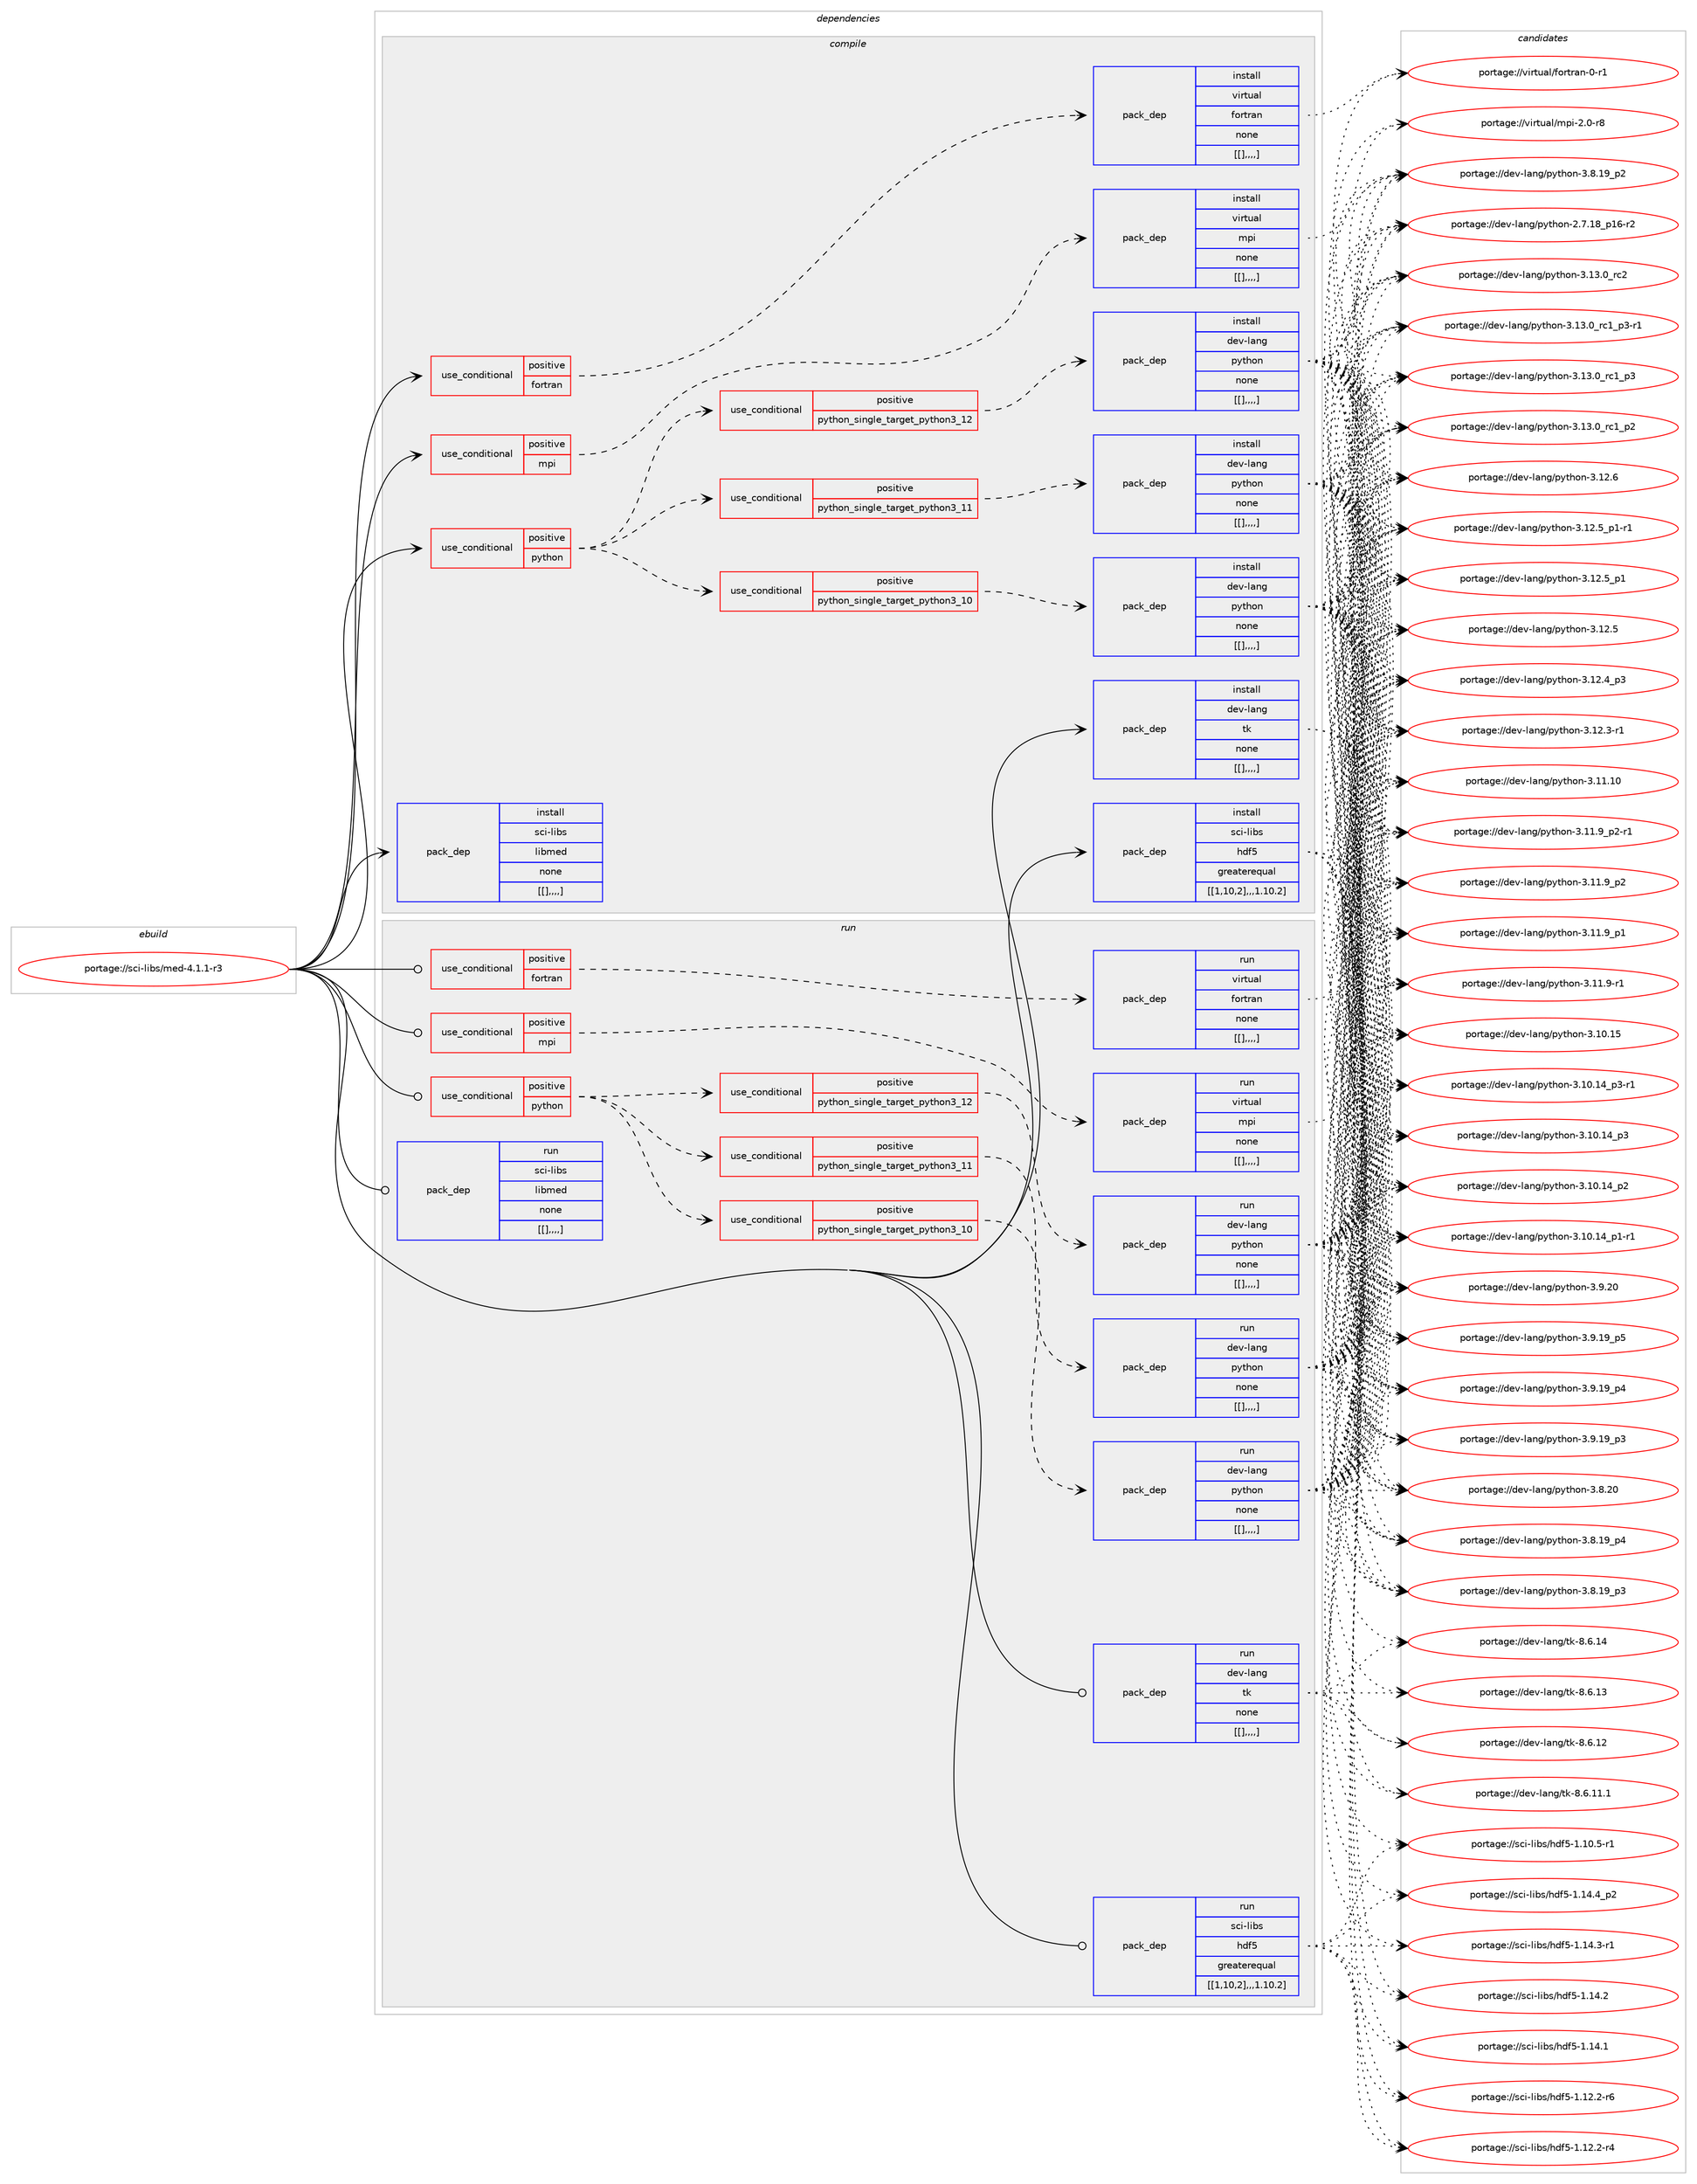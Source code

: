 digraph prolog {

# *************
# Graph options
# *************

newrank=true;
concentrate=true;
compound=true;
graph [rankdir=LR,fontname=Helvetica,fontsize=10,ranksep=1.5];#, ranksep=2.5, nodesep=0.2];
edge  [arrowhead=vee];
node  [fontname=Helvetica,fontsize=10];

# **********
# The ebuild
# **********

subgraph cluster_leftcol {
color=gray;
label=<<i>ebuild</i>>;
id [label="portage://sci-libs/med-4.1.1-r3", color=red, width=4, href="../sci-libs/med-4.1.1-r3.svg"];
}

# ****************
# The dependencies
# ****************

subgraph cluster_midcol {
color=gray;
label=<<i>dependencies</i>>;
subgraph cluster_compile {
fillcolor="#eeeeee";
style=filled;
label=<<i>compile</i>>;
subgraph cond110880 {
dependency419981 [label=<<TABLE BORDER="0" CELLBORDER="1" CELLSPACING="0" CELLPADDING="4"><TR><TD ROWSPAN="3" CELLPADDING="10">use_conditional</TD></TR><TR><TD>positive</TD></TR><TR><TD>fortran</TD></TR></TABLE>>, shape=none, color=red];
subgraph pack306093 {
dependency419982 [label=<<TABLE BORDER="0" CELLBORDER="1" CELLSPACING="0" CELLPADDING="4" WIDTH="220"><TR><TD ROWSPAN="6" CELLPADDING="30">pack_dep</TD></TR><TR><TD WIDTH="110">install</TD></TR><TR><TD>virtual</TD></TR><TR><TD>fortran</TD></TR><TR><TD>none</TD></TR><TR><TD>[[],,,,]</TD></TR></TABLE>>, shape=none, color=blue];
}
dependency419981:e -> dependency419982:w [weight=20,style="dashed",arrowhead="vee"];
}
id:e -> dependency419981:w [weight=20,style="solid",arrowhead="vee"];
subgraph cond110881 {
dependency419983 [label=<<TABLE BORDER="0" CELLBORDER="1" CELLSPACING="0" CELLPADDING="4"><TR><TD ROWSPAN="3" CELLPADDING="10">use_conditional</TD></TR><TR><TD>positive</TD></TR><TR><TD>mpi</TD></TR></TABLE>>, shape=none, color=red];
subgraph pack306094 {
dependency419984 [label=<<TABLE BORDER="0" CELLBORDER="1" CELLSPACING="0" CELLPADDING="4" WIDTH="220"><TR><TD ROWSPAN="6" CELLPADDING="30">pack_dep</TD></TR><TR><TD WIDTH="110">install</TD></TR><TR><TD>virtual</TD></TR><TR><TD>mpi</TD></TR><TR><TD>none</TD></TR><TR><TD>[[],,,,]</TD></TR></TABLE>>, shape=none, color=blue];
}
dependency419983:e -> dependency419984:w [weight=20,style="dashed",arrowhead="vee"];
}
id:e -> dependency419983:w [weight=20,style="solid",arrowhead="vee"];
subgraph cond110882 {
dependency419985 [label=<<TABLE BORDER="0" CELLBORDER="1" CELLSPACING="0" CELLPADDING="4"><TR><TD ROWSPAN="3" CELLPADDING="10">use_conditional</TD></TR><TR><TD>positive</TD></TR><TR><TD>python</TD></TR></TABLE>>, shape=none, color=red];
subgraph cond110883 {
dependency419986 [label=<<TABLE BORDER="0" CELLBORDER="1" CELLSPACING="0" CELLPADDING="4"><TR><TD ROWSPAN="3" CELLPADDING="10">use_conditional</TD></TR><TR><TD>positive</TD></TR><TR><TD>python_single_target_python3_10</TD></TR></TABLE>>, shape=none, color=red];
subgraph pack306095 {
dependency419987 [label=<<TABLE BORDER="0" CELLBORDER="1" CELLSPACING="0" CELLPADDING="4" WIDTH="220"><TR><TD ROWSPAN="6" CELLPADDING="30">pack_dep</TD></TR><TR><TD WIDTH="110">install</TD></TR><TR><TD>dev-lang</TD></TR><TR><TD>python</TD></TR><TR><TD>none</TD></TR><TR><TD>[[],,,,]</TD></TR></TABLE>>, shape=none, color=blue];
}
dependency419986:e -> dependency419987:w [weight=20,style="dashed",arrowhead="vee"];
}
dependency419985:e -> dependency419986:w [weight=20,style="dashed",arrowhead="vee"];
subgraph cond110884 {
dependency419988 [label=<<TABLE BORDER="0" CELLBORDER="1" CELLSPACING="0" CELLPADDING="4"><TR><TD ROWSPAN="3" CELLPADDING="10">use_conditional</TD></TR><TR><TD>positive</TD></TR><TR><TD>python_single_target_python3_11</TD></TR></TABLE>>, shape=none, color=red];
subgraph pack306096 {
dependency419989 [label=<<TABLE BORDER="0" CELLBORDER="1" CELLSPACING="0" CELLPADDING="4" WIDTH="220"><TR><TD ROWSPAN="6" CELLPADDING="30">pack_dep</TD></TR><TR><TD WIDTH="110">install</TD></TR><TR><TD>dev-lang</TD></TR><TR><TD>python</TD></TR><TR><TD>none</TD></TR><TR><TD>[[],,,,]</TD></TR></TABLE>>, shape=none, color=blue];
}
dependency419988:e -> dependency419989:w [weight=20,style="dashed",arrowhead="vee"];
}
dependency419985:e -> dependency419988:w [weight=20,style="dashed",arrowhead="vee"];
subgraph cond110885 {
dependency419990 [label=<<TABLE BORDER="0" CELLBORDER="1" CELLSPACING="0" CELLPADDING="4"><TR><TD ROWSPAN="3" CELLPADDING="10">use_conditional</TD></TR><TR><TD>positive</TD></TR><TR><TD>python_single_target_python3_12</TD></TR></TABLE>>, shape=none, color=red];
subgraph pack306097 {
dependency419991 [label=<<TABLE BORDER="0" CELLBORDER="1" CELLSPACING="0" CELLPADDING="4" WIDTH="220"><TR><TD ROWSPAN="6" CELLPADDING="30">pack_dep</TD></TR><TR><TD WIDTH="110">install</TD></TR><TR><TD>dev-lang</TD></TR><TR><TD>python</TD></TR><TR><TD>none</TD></TR><TR><TD>[[],,,,]</TD></TR></TABLE>>, shape=none, color=blue];
}
dependency419990:e -> dependency419991:w [weight=20,style="dashed",arrowhead="vee"];
}
dependency419985:e -> dependency419990:w [weight=20,style="dashed",arrowhead="vee"];
}
id:e -> dependency419985:w [weight=20,style="solid",arrowhead="vee"];
subgraph pack306098 {
dependency419992 [label=<<TABLE BORDER="0" CELLBORDER="1" CELLSPACING="0" CELLPADDING="4" WIDTH="220"><TR><TD ROWSPAN="6" CELLPADDING="30">pack_dep</TD></TR><TR><TD WIDTH="110">install</TD></TR><TR><TD>dev-lang</TD></TR><TR><TD>tk</TD></TR><TR><TD>none</TD></TR><TR><TD>[[],,,,]</TD></TR></TABLE>>, shape=none, color=blue];
}
id:e -> dependency419992:w [weight=20,style="solid",arrowhead="vee"];
subgraph pack306099 {
dependency419993 [label=<<TABLE BORDER="0" CELLBORDER="1" CELLSPACING="0" CELLPADDING="4" WIDTH="220"><TR><TD ROWSPAN="6" CELLPADDING="30">pack_dep</TD></TR><TR><TD WIDTH="110">install</TD></TR><TR><TD>sci-libs</TD></TR><TR><TD>hdf5</TD></TR><TR><TD>greaterequal</TD></TR><TR><TD>[[1,10,2],,,1.10.2]</TD></TR></TABLE>>, shape=none, color=blue];
}
id:e -> dependency419993:w [weight=20,style="solid",arrowhead="vee"];
subgraph pack306100 {
dependency419994 [label=<<TABLE BORDER="0" CELLBORDER="1" CELLSPACING="0" CELLPADDING="4" WIDTH="220"><TR><TD ROWSPAN="6" CELLPADDING="30">pack_dep</TD></TR><TR><TD WIDTH="110">install</TD></TR><TR><TD>sci-libs</TD></TR><TR><TD>libmed</TD></TR><TR><TD>none</TD></TR><TR><TD>[[],,,,]</TD></TR></TABLE>>, shape=none, color=blue];
}
id:e -> dependency419994:w [weight=20,style="solid",arrowhead="vee"];
}
subgraph cluster_compileandrun {
fillcolor="#eeeeee";
style=filled;
label=<<i>compile and run</i>>;
}
subgraph cluster_run {
fillcolor="#eeeeee";
style=filled;
label=<<i>run</i>>;
subgraph cond110886 {
dependency419995 [label=<<TABLE BORDER="0" CELLBORDER="1" CELLSPACING="0" CELLPADDING="4"><TR><TD ROWSPAN="3" CELLPADDING="10">use_conditional</TD></TR><TR><TD>positive</TD></TR><TR><TD>fortran</TD></TR></TABLE>>, shape=none, color=red];
subgraph pack306101 {
dependency419996 [label=<<TABLE BORDER="0" CELLBORDER="1" CELLSPACING="0" CELLPADDING="4" WIDTH="220"><TR><TD ROWSPAN="6" CELLPADDING="30">pack_dep</TD></TR><TR><TD WIDTH="110">run</TD></TR><TR><TD>virtual</TD></TR><TR><TD>fortran</TD></TR><TR><TD>none</TD></TR><TR><TD>[[],,,,]</TD></TR></TABLE>>, shape=none, color=blue];
}
dependency419995:e -> dependency419996:w [weight=20,style="dashed",arrowhead="vee"];
}
id:e -> dependency419995:w [weight=20,style="solid",arrowhead="odot"];
subgraph cond110887 {
dependency419997 [label=<<TABLE BORDER="0" CELLBORDER="1" CELLSPACING="0" CELLPADDING="4"><TR><TD ROWSPAN="3" CELLPADDING="10">use_conditional</TD></TR><TR><TD>positive</TD></TR><TR><TD>mpi</TD></TR></TABLE>>, shape=none, color=red];
subgraph pack306102 {
dependency419998 [label=<<TABLE BORDER="0" CELLBORDER="1" CELLSPACING="0" CELLPADDING="4" WIDTH="220"><TR><TD ROWSPAN="6" CELLPADDING="30">pack_dep</TD></TR><TR><TD WIDTH="110">run</TD></TR><TR><TD>virtual</TD></TR><TR><TD>mpi</TD></TR><TR><TD>none</TD></TR><TR><TD>[[],,,,]</TD></TR></TABLE>>, shape=none, color=blue];
}
dependency419997:e -> dependency419998:w [weight=20,style="dashed",arrowhead="vee"];
}
id:e -> dependency419997:w [weight=20,style="solid",arrowhead="odot"];
subgraph cond110888 {
dependency419999 [label=<<TABLE BORDER="0" CELLBORDER="1" CELLSPACING="0" CELLPADDING="4"><TR><TD ROWSPAN="3" CELLPADDING="10">use_conditional</TD></TR><TR><TD>positive</TD></TR><TR><TD>python</TD></TR></TABLE>>, shape=none, color=red];
subgraph cond110889 {
dependency420000 [label=<<TABLE BORDER="0" CELLBORDER="1" CELLSPACING="0" CELLPADDING="4"><TR><TD ROWSPAN="3" CELLPADDING="10">use_conditional</TD></TR><TR><TD>positive</TD></TR><TR><TD>python_single_target_python3_10</TD></TR></TABLE>>, shape=none, color=red];
subgraph pack306103 {
dependency420001 [label=<<TABLE BORDER="0" CELLBORDER="1" CELLSPACING="0" CELLPADDING="4" WIDTH="220"><TR><TD ROWSPAN="6" CELLPADDING="30">pack_dep</TD></TR><TR><TD WIDTH="110">run</TD></TR><TR><TD>dev-lang</TD></TR><TR><TD>python</TD></TR><TR><TD>none</TD></TR><TR><TD>[[],,,,]</TD></TR></TABLE>>, shape=none, color=blue];
}
dependency420000:e -> dependency420001:w [weight=20,style="dashed",arrowhead="vee"];
}
dependency419999:e -> dependency420000:w [weight=20,style="dashed",arrowhead="vee"];
subgraph cond110890 {
dependency420002 [label=<<TABLE BORDER="0" CELLBORDER="1" CELLSPACING="0" CELLPADDING="4"><TR><TD ROWSPAN="3" CELLPADDING="10">use_conditional</TD></TR><TR><TD>positive</TD></TR><TR><TD>python_single_target_python3_11</TD></TR></TABLE>>, shape=none, color=red];
subgraph pack306104 {
dependency420003 [label=<<TABLE BORDER="0" CELLBORDER="1" CELLSPACING="0" CELLPADDING="4" WIDTH="220"><TR><TD ROWSPAN="6" CELLPADDING="30">pack_dep</TD></TR><TR><TD WIDTH="110">run</TD></TR><TR><TD>dev-lang</TD></TR><TR><TD>python</TD></TR><TR><TD>none</TD></TR><TR><TD>[[],,,,]</TD></TR></TABLE>>, shape=none, color=blue];
}
dependency420002:e -> dependency420003:w [weight=20,style="dashed",arrowhead="vee"];
}
dependency419999:e -> dependency420002:w [weight=20,style="dashed",arrowhead="vee"];
subgraph cond110891 {
dependency420004 [label=<<TABLE BORDER="0" CELLBORDER="1" CELLSPACING="0" CELLPADDING="4"><TR><TD ROWSPAN="3" CELLPADDING="10">use_conditional</TD></TR><TR><TD>positive</TD></TR><TR><TD>python_single_target_python3_12</TD></TR></TABLE>>, shape=none, color=red];
subgraph pack306105 {
dependency420005 [label=<<TABLE BORDER="0" CELLBORDER="1" CELLSPACING="0" CELLPADDING="4" WIDTH="220"><TR><TD ROWSPAN="6" CELLPADDING="30">pack_dep</TD></TR><TR><TD WIDTH="110">run</TD></TR><TR><TD>dev-lang</TD></TR><TR><TD>python</TD></TR><TR><TD>none</TD></TR><TR><TD>[[],,,,]</TD></TR></TABLE>>, shape=none, color=blue];
}
dependency420004:e -> dependency420005:w [weight=20,style="dashed",arrowhead="vee"];
}
dependency419999:e -> dependency420004:w [weight=20,style="dashed",arrowhead="vee"];
}
id:e -> dependency419999:w [weight=20,style="solid",arrowhead="odot"];
subgraph pack306106 {
dependency420006 [label=<<TABLE BORDER="0" CELLBORDER="1" CELLSPACING="0" CELLPADDING="4" WIDTH="220"><TR><TD ROWSPAN="6" CELLPADDING="30">pack_dep</TD></TR><TR><TD WIDTH="110">run</TD></TR><TR><TD>dev-lang</TD></TR><TR><TD>tk</TD></TR><TR><TD>none</TD></TR><TR><TD>[[],,,,]</TD></TR></TABLE>>, shape=none, color=blue];
}
id:e -> dependency420006:w [weight=20,style="solid",arrowhead="odot"];
subgraph pack306107 {
dependency420007 [label=<<TABLE BORDER="0" CELLBORDER="1" CELLSPACING="0" CELLPADDING="4" WIDTH="220"><TR><TD ROWSPAN="6" CELLPADDING="30">pack_dep</TD></TR><TR><TD WIDTH="110">run</TD></TR><TR><TD>sci-libs</TD></TR><TR><TD>hdf5</TD></TR><TR><TD>greaterequal</TD></TR><TR><TD>[[1,10,2],,,1.10.2]</TD></TR></TABLE>>, shape=none, color=blue];
}
id:e -> dependency420007:w [weight=20,style="solid",arrowhead="odot"];
subgraph pack306108 {
dependency420008 [label=<<TABLE BORDER="0" CELLBORDER="1" CELLSPACING="0" CELLPADDING="4" WIDTH="220"><TR><TD ROWSPAN="6" CELLPADDING="30">pack_dep</TD></TR><TR><TD WIDTH="110">run</TD></TR><TR><TD>sci-libs</TD></TR><TR><TD>libmed</TD></TR><TR><TD>none</TD></TR><TR><TD>[[],,,,]</TD></TR></TABLE>>, shape=none, color=blue];
}
id:e -> dependency420008:w [weight=20,style="solid",arrowhead="odot"];
}
}

# **************
# The candidates
# **************

subgraph cluster_choices {
rank=same;
color=gray;
label=<<i>candidates</i>>;

subgraph choice306093 {
color=black;
nodesep=1;
choice11810511411611797108471021111141161149711045484511449 [label="portage://virtual/fortran-0-r1", color=red, width=4,href="../virtual/fortran-0-r1.svg"];
dependency419982:e -> choice11810511411611797108471021111141161149711045484511449:w [style=dotted,weight="100"];
}
subgraph choice306094 {
color=black;
nodesep=1;
choice1181051141161179710847109112105455046484511456 [label="portage://virtual/mpi-2.0-r8", color=red, width=4,href="../virtual/mpi-2.0-r8.svg"];
dependency419984:e -> choice1181051141161179710847109112105455046484511456:w [style=dotted,weight="100"];
}
subgraph choice306095 {
color=black;
nodesep=1;
choice10010111845108971101034711212111610411111045514649514648951149950 [label="portage://dev-lang/python-3.13.0_rc2", color=red, width=4,href="../dev-lang/python-3.13.0_rc2.svg"];
choice1001011184510897110103471121211161041111104551464951464895114994995112514511449 [label="portage://dev-lang/python-3.13.0_rc1_p3-r1", color=red, width=4,href="../dev-lang/python-3.13.0_rc1_p3-r1.svg"];
choice100101118451089711010347112121116104111110455146495146489511499499511251 [label="portage://dev-lang/python-3.13.0_rc1_p3", color=red, width=4,href="../dev-lang/python-3.13.0_rc1_p3.svg"];
choice100101118451089711010347112121116104111110455146495146489511499499511250 [label="portage://dev-lang/python-3.13.0_rc1_p2", color=red, width=4,href="../dev-lang/python-3.13.0_rc1_p2.svg"];
choice10010111845108971101034711212111610411111045514649504654 [label="portage://dev-lang/python-3.12.6", color=red, width=4,href="../dev-lang/python-3.12.6.svg"];
choice1001011184510897110103471121211161041111104551464950465395112494511449 [label="portage://dev-lang/python-3.12.5_p1-r1", color=red, width=4,href="../dev-lang/python-3.12.5_p1-r1.svg"];
choice100101118451089711010347112121116104111110455146495046539511249 [label="portage://dev-lang/python-3.12.5_p1", color=red, width=4,href="../dev-lang/python-3.12.5_p1.svg"];
choice10010111845108971101034711212111610411111045514649504653 [label="portage://dev-lang/python-3.12.5", color=red, width=4,href="../dev-lang/python-3.12.5.svg"];
choice100101118451089711010347112121116104111110455146495046529511251 [label="portage://dev-lang/python-3.12.4_p3", color=red, width=4,href="../dev-lang/python-3.12.4_p3.svg"];
choice100101118451089711010347112121116104111110455146495046514511449 [label="portage://dev-lang/python-3.12.3-r1", color=red, width=4,href="../dev-lang/python-3.12.3-r1.svg"];
choice1001011184510897110103471121211161041111104551464949464948 [label="portage://dev-lang/python-3.11.10", color=red, width=4,href="../dev-lang/python-3.11.10.svg"];
choice1001011184510897110103471121211161041111104551464949465795112504511449 [label="portage://dev-lang/python-3.11.9_p2-r1", color=red, width=4,href="../dev-lang/python-3.11.9_p2-r1.svg"];
choice100101118451089711010347112121116104111110455146494946579511250 [label="portage://dev-lang/python-3.11.9_p2", color=red, width=4,href="../dev-lang/python-3.11.9_p2.svg"];
choice100101118451089711010347112121116104111110455146494946579511249 [label="portage://dev-lang/python-3.11.9_p1", color=red, width=4,href="../dev-lang/python-3.11.9_p1.svg"];
choice100101118451089711010347112121116104111110455146494946574511449 [label="portage://dev-lang/python-3.11.9-r1", color=red, width=4,href="../dev-lang/python-3.11.9-r1.svg"];
choice1001011184510897110103471121211161041111104551464948464953 [label="portage://dev-lang/python-3.10.15", color=red, width=4,href="../dev-lang/python-3.10.15.svg"];
choice100101118451089711010347112121116104111110455146494846495295112514511449 [label="portage://dev-lang/python-3.10.14_p3-r1", color=red, width=4,href="../dev-lang/python-3.10.14_p3-r1.svg"];
choice10010111845108971101034711212111610411111045514649484649529511251 [label="portage://dev-lang/python-3.10.14_p3", color=red, width=4,href="../dev-lang/python-3.10.14_p3.svg"];
choice10010111845108971101034711212111610411111045514649484649529511250 [label="portage://dev-lang/python-3.10.14_p2", color=red, width=4,href="../dev-lang/python-3.10.14_p2.svg"];
choice100101118451089711010347112121116104111110455146494846495295112494511449 [label="portage://dev-lang/python-3.10.14_p1-r1", color=red, width=4,href="../dev-lang/python-3.10.14_p1-r1.svg"];
choice10010111845108971101034711212111610411111045514657465048 [label="portage://dev-lang/python-3.9.20", color=red, width=4,href="../dev-lang/python-3.9.20.svg"];
choice100101118451089711010347112121116104111110455146574649579511253 [label="portage://dev-lang/python-3.9.19_p5", color=red, width=4,href="../dev-lang/python-3.9.19_p5.svg"];
choice100101118451089711010347112121116104111110455146574649579511252 [label="portage://dev-lang/python-3.9.19_p4", color=red, width=4,href="../dev-lang/python-3.9.19_p4.svg"];
choice100101118451089711010347112121116104111110455146574649579511251 [label="portage://dev-lang/python-3.9.19_p3", color=red, width=4,href="../dev-lang/python-3.9.19_p3.svg"];
choice10010111845108971101034711212111610411111045514656465048 [label="portage://dev-lang/python-3.8.20", color=red, width=4,href="../dev-lang/python-3.8.20.svg"];
choice100101118451089711010347112121116104111110455146564649579511252 [label="portage://dev-lang/python-3.8.19_p4", color=red, width=4,href="../dev-lang/python-3.8.19_p4.svg"];
choice100101118451089711010347112121116104111110455146564649579511251 [label="portage://dev-lang/python-3.8.19_p3", color=red, width=4,href="../dev-lang/python-3.8.19_p3.svg"];
choice100101118451089711010347112121116104111110455146564649579511250 [label="portage://dev-lang/python-3.8.19_p2", color=red, width=4,href="../dev-lang/python-3.8.19_p2.svg"];
choice100101118451089711010347112121116104111110455046554649569511249544511450 [label="portage://dev-lang/python-2.7.18_p16-r2", color=red, width=4,href="../dev-lang/python-2.7.18_p16-r2.svg"];
dependency419987:e -> choice10010111845108971101034711212111610411111045514649514648951149950:w [style=dotted,weight="100"];
dependency419987:e -> choice1001011184510897110103471121211161041111104551464951464895114994995112514511449:w [style=dotted,weight="100"];
dependency419987:e -> choice100101118451089711010347112121116104111110455146495146489511499499511251:w [style=dotted,weight="100"];
dependency419987:e -> choice100101118451089711010347112121116104111110455146495146489511499499511250:w [style=dotted,weight="100"];
dependency419987:e -> choice10010111845108971101034711212111610411111045514649504654:w [style=dotted,weight="100"];
dependency419987:e -> choice1001011184510897110103471121211161041111104551464950465395112494511449:w [style=dotted,weight="100"];
dependency419987:e -> choice100101118451089711010347112121116104111110455146495046539511249:w [style=dotted,weight="100"];
dependency419987:e -> choice10010111845108971101034711212111610411111045514649504653:w [style=dotted,weight="100"];
dependency419987:e -> choice100101118451089711010347112121116104111110455146495046529511251:w [style=dotted,weight="100"];
dependency419987:e -> choice100101118451089711010347112121116104111110455146495046514511449:w [style=dotted,weight="100"];
dependency419987:e -> choice1001011184510897110103471121211161041111104551464949464948:w [style=dotted,weight="100"];
dependency419987:e -> choice1001011184510897110103471121211161041111104551464949465795112504511449:w [style=dotted,weight="100"];
dependency419987:e -> choice100101118451089711010347112121116104111110455146494946579511250:w [style=dotted,weight="100"];
dependency419987:e -> choice100101118451089711010347112121116104111110455146494946579511249:w [style=dotted,weight="100"];
dependency419987:e -> choice100101118451089711010347112121116104111110455146494946574511449:w [style=dotted,weight="100"];
dependency419987:e -> choice1001011184510897110103471121211161041111104551464948464953:w [style=dotted,weight="100"];
dependency419987:e -> choice100101118451089711010347112121116104111110455146494846495295112514511449:w [style=dotted,weight="100"];
dependency419987:e -> choice10010111845108971101034711212111610411111045514649484649529511251:w [style=dotted,weight="100"];
dependency419987:e -> choice10010111845108971101034711212111610411111045514649484649529511250:w [style=dotted,weight="100"];
dependency419987:e -> choice100101118451089711010347112121116104111110455146494846495295112494511449:w [style=dotted,weight="100"];
dependency419987:e -> choice10010111845108971101034711212111610411111045514657465048:w [style=dotted,weight="100"];
dependency419987:e -> choice100101118451089711010347112121116104111110455146574649579511253:w [style=dotted,weight="100"];
dependency419987:e -> choice100101118451089711010347112121116104111110455146574649579511252:w [style=dotted,weight="100"];
dependency419987:e -> choice100101118451089711010347112121116104111110455146574649579511251:w [style=dotted,weight="100"];
dependency419987:e -> choice10010111845108971101034711212111610411111045514656465048:w [style=dotted,weight="100"];
dependency419987:e -> choice100101118451089711010347112121116104111110455146564649579511252:w [style=dotted,weight="100"];
dependency419987:e -> choice100101118451089711010347112121116104111110455146564649579511251:w [style=dotted,weight="100"];
dependency419987:e -> choice100101118451089711010347112121116104111110455146564649579511250:w [style=dotted,weight="100"];
dependency419987:e -> choice100101118451089711010347112121116104111110455046554649569511249544511450:w [style=dotted,weight="100"];
}
subgraph choice306096 {
color=black;
nodesep=1;
choice10010111845108971101034711212111610411111045514649514648951149950 [label="portage://dev-lang/python-3.13.0_rc2", color=red, width=4,href="../dev-lang/python-3.13.0_rc2.svg"];
choice1001011184510897110103471121211161041111104551464951464895114994995112514511449 [label="portage://dev-lang/python-3.13.0_rc1_p3-r1", color=red, width=4,href="../dev-lang/python-3.13.0_rc1_p3-r1.svg"];
choice100101118451089711010347112121116104111110455146495146489511499499511251 [label="portage://dev-lang/python-3.13.0_rc1_p3", color=red, width=4,href="../dev-lang/python-3.13.0_rc1_p3.svg"];
choice100101118451089711010347112121116104111110455146495146489511499499511250 [label="portage://dev-lang/python-3.13.0_rc1_p2", color=red, width=4,href="../dev-lang/python-3.13.0_rc1_p2.svg"];
choice10010111845108971101034711212111610411111045514649504654 [label="portage://dev-lang/python-3.12.6", color=red, width=4,href="../dev-lang/python-3.12.6.svg"];
choice1001011184510897110103471121211161041111104551464950465395112494511449 [label="portage://dev-lang/python-3.12.5_p1-r1", color=red, width=4,href="../dev-lang/python-3.12.5_p1-r1.svg"];
choice100101118451089711010347112121116104111110455146495046539511249 [label="portage://dev-lang/python-3.12.5_p1", color=red, width=4,href="../dev-lang/python-3.12.5_p1.svg"];
choice10010111845108971101034711212111610411111045514649504653 [label="portage://dev-lang/python-3.12.5", color=red, width=4,href="../dev-lang/python-3.12.5.svg"];
choice100101118451089711010347112121116104111110455146495046529511251 [label="portage://dev-lang/python-3.12.4_p3", color=red, width=4,href="../dev-lang/python-3.12.4_p3.svg"];
choice100101118451089711010347112121116104111110455146495046514511449 [label="portage://dev-lang/python-3.12.3-r1", color=red, width=4,href="../dev-lang/python-3.12.3-r1.svg"];
choice1001011184510897110103471121211161041111104551464949464948 [label="portage://dev-lang/python-3.11.10", color=red, width=4,href="../dev-lang/python-3.11.10.svg"];
choice1001011184510897110103471121211161041111104551464949465795112504511449 [label="portage://dev-lang/python-3.11.9_p2-r1", color=red, width=4,href="../dev-lang/python-3.11.9_p2-r1.svg"];
choice100101118451089711010347112121116104111110455146494946579511250 [label="portage://dev-lang/python-3.11.9_p2", color=red, width=4,href="../dev-lang/python-3.11.9_p2.svg"];
choice100101118451089711010347112121116104111110455146494946579511249 [label="portage://dev-lang/python-3.11.9_p1", color=red, width=4,href="../dev-lang/python-3.11.9_p1.svg"];
choice100101118451089711010347112121116104111110455146494946574511449 [label="portage://dev-lang/python-3.11.9-r1", color=red, width=4,href="../dev-lang/python-3.11.9-r1.svg"];
choice1001011184510897110103471121211161041111104551464948464953 [label="portage://dev-lang/python-3.10.15", color=red, width=4,href="../dev-lang/python-3.10.15.svg"];
choice100101118451089711010347112121116104111110455146494846495295112514511449 [label="portage://dev-lang/python-3.10.14_p3-r1", color=red, width=4,href="../dev-lang/python-3.10.14_p3-r1.svg"];
choice10010111845108971101034711212111610411111045514649484649529511251 [label="portage://dev-lang/python-3.10.14_p3", color=red, width=4,href="../dev-lang/python-3.10.14_p3.svg"];
choice10010111845108971101034711212111610411111045514649484649529511250 [label="portage://dev-lang/python-3.10.14_p2", color=red, width=4,href="../dev-lang/python-3.10.14_p2.svg"];
choice100101118451089711010347112121116104111110455146494846495295112494511449 [label="portage://dev-lang/python-3.10.14_p1-r1", color=red, width=4,href="../dev-lang/python-3.10.14_p1-r1.svg"];
choice10010111845108971101034711212111610411111045514657465048 [label="portage://dev-lang/python-3.9.20", color=red, width=4,href="../dev-lang/python-3.9.20.svg"];
choice100101118451089711010347112121116104111110455146574649579511253 [label="portage://dev-lang/python-3.9.19_p5", color=red, width=4,href="../dev-lang/python-3.9.19_p5.svg"];
choice100101118451089711010347112121116104111110455146574649579511252 [label="portage://dev-lang/python-3.9.19_p4", color=red, width=4,href="../dev-lang/python-3.9.19_p4.svg"];
choice100101118451089711010347112121116104111110455146574649579511251 [label="portage://dev-lang/python-3.9.19_p3", color=red, width=4,href="../dev-lang/python-3.9.19_p3.svg"];
choice10010111845108971101034711212111610411111045514656465048 [label="portage://dev-lang/python-3.8.20", color=red, width=4,href="../dev-lang/python-3.8.20.svg"];
choice100101118451089711010347112121116104111110455146564649579511252 [label="portage://dev-lang/python-3.8.19_p4", color=red, width=4,href="../dev-lang/python-3.8.19_p4.svg"];
choice100101118451089711010347112121116104111110455146564649579511251 [label="portage://dev-lang/python-3.8.19_p3", color=red, width=4,href="../dev-lang/python-3.8.19_p3.svg"];
choice100101118451089711010347112121116104111110455146564649579511250 [label="portage://dev-lang/python-3.8.19_p2", color=red, width=4,href="../dev-lang/python-3.8.19_p2.svg"];
choice100101118451089711010347112121116104111110455046554649569511249544511450 [label="portage://dev-lang/python-2.7.18_p16-r2", color=red, width=4,href="../dev-lang/python-2.7.18_p16-r2.svg"];
dependency419989:e -> choice10010111845108971101034711212111610411111045514649514648951149950:w [style=dotted,weight="100"];
dependency419989:e -> choice1001011184510897110103471121211161041111104551464951464895114994995112514511449:w [style=dotted,weight="100"];
dependency419989:e -> choice100101118451089711010347112121116104111110455146495146489511499499511251:w [style=dotted,weight="100"];
dependency419989:e -> choice100101118451089711010347112121116104111110455146495146489511499499511250:w [style=dotted,weight="100"];
dependency419989:e -> choice10010111845108971101034711212111610411111045514649504654:w [style=dotted,weight="100"];
dependency419989:e -> choice1001011184510897110103471121211161041111104551464950465395112494511449:w [style=dotted,weight="100"];
dependency419989:e -> choice100101118451089711010347112121116104111110455146495046539511249:w [style=dotted,weight="100"];
dependency419989:e -> choice10010111845108971101034711212111610411111045514649504653:w [style=dotted,weight="100"];
dependency419989:e -> choice100101118451089711010347112121116104111110455146495046529511251:w [style=dotted,weight="100"];
dependency419989:e -> choice100101118451089711010347112121116104111110455146495046514511449:w [style=dotted,weight="100"];
dependency419989:e -> choice1001011184510897110103471121211161041111104551464949464948:w [style=dotted,weight="100"];
dependency419989:e -> choice1001011184510897110103471121211161041111104551464949465795112504511449:w [style=dotted,weight="100"];
dependency419989:e -> choice100101118451089711010347112121116104111110455146494946579511250:w [style=dotted,weight="100"];
dependency419989:e -> choice100101118451089711010347112121116104111110455146494946579511249:w [style=dotted,weight="100"];
dependency419989:e -> choice100101118451089711010347112121116104111110455146494946574511449:w [style=dotted,weight="100"];
dependency419989:e -> choice1001011184510897110103471121211161041111104551464948464953:w [style=dotted,weight="100"];
dependency419989:e -> choice100101118451089711010347112121116104111110455146494846495295112514511449:w [style=dotted,weight="100"];
dependency419989:e -> choice10010111845108971101034711212111610411111045514649484649529511251:w [style=dotted,weight="100"];
dependency419989:e -> choice10010111845108971101034711212111610411111045514649484649529511250:w [style=dotted,weight="100"];
dependency419989:e -> choice100101118451089711010347112121116104111110455146494846495295112494511449:w [style=dotted,weight="100"];
dependency419989:e -> choice10010111845108971101034711212111610411111045514657465048:w [style=dotted,weight="100"];
dependency419989:e -> choice100101118451089711010347112121116104111110455146574649579511253:w [style=dotted,weight="100"];
dependency419989:e -> choice100101118451089711010347112121116104111110455146574649579511252:w [style=dotted,weight="100"];
dependency419989:e -> choice100101118451089711010347112121116104111110455146574649579511251:w [style=dotted,weight="100"];
dependency419989:e -> choice10010111845108971101034711212111610411111045514656465048:w [style=dotted,weight="100"];
dependency419989:e -> choice100101118451089711010347112121116104111110455146564649579511252:w [style=dotted,weight="100"];
dependency419989:e -> choice100101118451089711010347112121116104111110455146564649579511251:w [style=dotted,weight="100"];
dependency419989:e -> choice100101118451089711010347112121116104111110455146564649579511250:w [style=dotted,weight="100"];
dependency419989:e -> choice100101118451089711010347112121116104111110455046554649569511249544511450:w [style=dotted,weight="100"];
}
subgraph choice306097 {
color=black;
nodesep=1;
choice10010111845108971101034711212111610411111045514649514648951149950 [label="portage://dev-lang/python-3.13.0_rc2", color=red, width=4,href="../dev-lang/python-3.13.0_rc2.svg"];
choice1001011184510897110103471121211161041111104551464951464895114994995112514511449 [label="portage://dev-lang/python-3.13.0_rc1_p3-r1", color=red, width=4,href="../dev-lang/python-3.13.0_rc1_p3-r1.svg"];
choice100101118451089711010347112121116104111110455146495146489511499499511251 [label="portage://dev-lang/python-3.13.0_rc1_p3", color=red, width=4,href="../dev-lang/python-3.13.0_rc1_p3.svg"];
choice100101118451089711010347112121116104111110455146495146489511499499511250 [label="portage://dev-lang/python-3.13.0_rc1_p2", color=red, width=4,href="../dev-lang/python-3.13.0_rc1_p2.svg"];
choice10010111845108971101034711212111610411111045514649504654 [label="portage://dev-lang/python-3.12.6", color=red, width=4,href="../dev-lang/python-3.12.6.svg"];
choice1001011184510897110103471121211161041111104551464950465395112494511449 [label="portage://dev-lang/python-3.12.5_p1-r1", color=red, width=4,href="../dev-lang/python-3.12.5_p1-r1.svg"];
choice100101118451089711010347112121116104111110455146495046539511249 [label="portage://dev-lang/python-3.12.5_p1", color=red, width=4,href="../dev-lang/python-3.12.5_p1.svg"];
choice10010111845108971101034711212111610411111045514649504653 [label="portage://dev-lang/python-3.12.5", color=red, width=4,href="../dev-lang/python-3.12.5.svg"];
choice100101118451089711010347112121116104111110455146495046529511251 [label="portage://dev-lang/python-3.12.4_p3", color=red, width=4,href="../dev-lang/python-3.12.4_p3.svg"];
choice100101118451089711010347112121116104111110455146495046514511449 [label="portage://dev-lang/python-3.12.3-r1", color=red, width=4,href="../dev-lang/python-3.12.3-r1.svg"];
choice1001011184510897110103471121211161041111104551464949464948 [label="portage://dev-lang/python-3.11.10", color=red, width=4,href="../dev-lang/python-3.11.10.svg"];
choice1001011184510897110103471121211161041111104551464949465795112504511449 [label="portage://dev-lang/python-3.11.9_p2-r1", color=red, width=4,href="../dev-lang/python-3.11.9_p2-r1.svg"];
choice100101118451089711010347112121116104111110455146494946579511250 [label="portage://dev-lang/python-3.11.9_p2", color=red, width=4,href="../dev-lang/python-3.11.9_p2.svg"];
choice100101118451089711010347112121116104111110455146494946579511249 [label="portage://dev-lang/python-3.11.9_p1", color=red, width=4,href="../dev-lang/python-3.11.9_p1.svg"];
choice100101118451089711010347112121116104111110455146494946574511449 [label="portage://dev-lang/python-3.11.9-r1", color=red, width=4,href="../dev-lang/python-3.11.9-r1.svg"];
choice1001011184510897110103471121211161041111104551464948464953 [label="portage://dev-lang/python-3.10.15", color=red, width=4,href="../dev-lang/python-3.10.15.svg"];
choice100101118451089711010347112121116104111110455146494846495295112514511449 [label="portage://dev-lang/python-3.10.14_p3-r1", color=red, width=4,href="../dev-lang/python-3.10.14_p3-r1.svg"];
choice10010111845108971101034711212111610411111045514649484649529511251 [label="portage://dev-lang/python-3.10.14_p3", color=red, width=4,href="../dev-lang/python-3.10.14_p3.svg"];
choice10010111845108971101034711212111610411111045514649484649529511250 [label="portage://dev-lang/python-3.10.14_p2", color=red, width=4,href="../dev-lang/python-3.10.14_p2.svg"];
choice100101118451089711010347112121116104111110455146494846495295112494511449 [label="portage://dev-lang/python-3.10.14_p1-r1", color=red, width=4,href="../dev-lang/python-3.10.14_p1-r1.svg"];
choice10010111845108971101034711212111610411111045514657465048 [label="portage://dev-lang/python-3.9.20", color=red, width=4,href="../dev-lang/python-3.9.20.svg"];
choice100101118451089711010347112121116104111110455146574649579511253 [label="portage://dev-lang/python-3.9.19_p5", color=red, width=4,href="../dev-lang/python-3.9.19_p5.svg"];
choice100101118451089711010347112121116104111110455146574649579511252 [label="portage://dev-lang/python-3.9.19_p4", color=red, width=4,href="../dev-lang/python-3.9.19_p4.svg"];
choice100101118451089711010347112121116104111110455146574649579511251 [label="portage://dev-lang/python-3.9.19_p3", color=red, width=4,href="../dev-lang/python-3.9.19_p3.svg"];
choice10010111845108971101034711212111610411111045514656465048 [label="portage://dev-lang/python-3.8.20", color=red, width=4,href="../dev-lang/python-3.8.20.svg"];
choice100101118451089711010347112121116104111110455146564649579511252 [label="portage://dev-lang/python-3.8.19_p4", color=red, width=4,href="../dev-lang/python-3.8.19_p4.svg"];
choice100101118451089711010347112121116104111110455146564649579511251 [label="portage://dev-lang/python-3.8.19_p3", color=red, width=4,href="../dev-lang/python-3.8.19_p3.svg"];
choice100101118451089711010347112121116104111110455146564649579511250 [label="portage://dev-lang/python-3.8.19_p2", color=red, width=4,href="../dev-lang/python-3.8.19_p2.svg"];
choice100101118451089711010347112121116104111110455046554649569511249544511450 [label="portage://dev-lang/python-2.7.18_p16-r2", color=red, width=4,href="../dev-lang/python-2.7.18_p16-r2.svg"];
dependency419991:e -> choice10010111845108971101034711212111610411111045514649514648951149950:w [style=dotted,weight="100"];
dependency419991:e -> choice1001011184510897110103471121211161041111104551464951464895114994995112514511449:w [style=dotted,weight="100"];
dependency419991:e -> choice100101118451089711010347112121116104111110455146495146489511499499511251:w [style=dotted,weight="100"];
dependency419991:e -> choice100101118451089711010347112121116104111110455146495146489511499499511250:w [style=dotted,weight="100"];
dependency419991:e -> choice10010111845108971101034711212111610411111045514649504654:w [style=dotted,weight="100"];
dependency419991:e -> choice1001011184510897110103471121211161041111104551464950465395112494511449:w [style=dotted,weight="100"];
dependency419991:e -> choice100101118451089711010347112121116104111110455146495046539511249:w [style=dotted,weight="100"];
dependency419991:e -> choice10010111845108971101034711212111610411111045514649504653:w [style=dotted,weight="100"];
dependency419991:e -> choice100101118451089711010347112121116104111110455146495046529511251:w [style=dotted,weight="100"];
dependency419991:e -> choice100101118451089711010347112121116104111110455146495046514511449:w [style=dotted,weight="100"];
dependency419991:e -> choice1001011184510897110103471121211161041111104551464949464948:w [style=dotted,weight="100"];
dependency419991:e -> choice1001011184510897110103471121211161041111104551464949465795112504511449:w [style=dotted,weight="100"];
dependency419991:e -> choice100101118451089711010347112121116104111110455146494946579511250:w [style=dotted,weight="100"];
dependency419991:e -> choice100101118451089711010347112121116104111110455146494946579511249:w [style=dotted,weight="100"];
dependency419991:e -> choice100101118451089711010347112121116104111110455146494946574511449:w [style=dotted,weight="100"];
dependency419991:e -> choice1001011184510897110103471121211161041111104551464948464953:w [style=dotted,weight="100"];
dependency419991:e -> choice100101118451089711010347112121116104111110455146494846495295112514511449:w [style=dotted,weight="100"];
dependency419991:e -> choice10010111845108971101034711212111610411111045514649484649529511251:w [style=dotted,weight="100"];
dependency419991:e -> choice10010111845108971101034711212111610411111045514649484649529511250:w [style=dotted,weight="100"];
dependency419991:e -> choice100101118451089711010347112121116104111110455146494846495295112494511449:w [style=dotted,weight="100"];
dependency419991:e -> choice10010111845108971101034711212111610411111045514657465048:w [style=dotted,weight="100"];
dependency419991:e -> choice100101118451089711010347112121116104111110455146574649579511253:w [style=dotted,weight="100"];
dependency419991:e -> choice100101118451089711010347112121116104111110455146574649579511252:w [style=dotted,weight="100"];
dependency419991:e -> choice100101118451089711010347112121116104111110455146574649579511251:w [style=dotted,weight="100"];
dependency419991:e -> choice10010111845108971101034711212111610411111045514656465048:w [style=dotted,weight="100"];
dependency419991:e -> choice100101118451089711010347112121116104111110455146564649579511252:w [style=dotted,weight="100"];
dependency419991:e -> choice100101118451089711010347112121116104111110455146564649579511251:w [style=dotted,weight="100"];
dependency419991:e -> choice100101118451089711010347112121116104111110455146564649579511250:w [style=dotted,weight="100"];
dependency419991:e -> choice100101118451089711010347112121116104111110455046554649569511249544511450:w [style=dotted,weight="100"];
}
subgraph choice306098 {
color=black;
nodesep=1;
choice10010111845108971101034711610745564654464952 [label="portage://dev-lang/tk-8.6.14", color=red, width=4,href="../dev-lang/tk-8.6.14.svg"];
choice10010111845108971101034711610745564654464951 [label="portage://dev-lang/tk-8.6.13", color=red, width=4,href="../dev-lang/tk-8.6.13.svg"];
choice10010111845108971101034711610745564654464950 [label="portage://dev-lang/tk-8.6.12", color=red, width=4,href="../dev-lang/tk-8.6.12.svg"];
choice100101118451089711010347116107455646544649494649 [label="portage://dev-lang/tk-8.6.11.1", color=red, width=4,href="../dev-lang/tk-8.6.11.1.svg"];
dependency419992:e -> choice10010111845108971101034711610745564654464952:w [style=dotted,weight="100"];
dependency419992:e -> choice10010111845108971101034711610745564654464951:w [style=dotted,weight="100"];
dependency419992:e -> choice10010111845108971101034711610745564654464950:w [style=dotted,weight="100"];
dependency419992:e -> choice100101118451089711010347116107455646544649494649:w [style=dotted,weight="100"];
}
subgraph choice306099 {
color=black;
nodesep=1;
choice1159910545108105981154710410010253454946495246529511250 [label="portage://sci-libs/hdf5-1.14.4_p2", color=red, width=4,href="../sci-libs/hdf5-1.14.4_p2.svg"];
choice1159910545108105981154710410010253454946495246514511449 [label="portage://sci-libs/hdf5-1.14.3-r1", color=red, width=4,href="../sci-libs/hdf5-1.14.3-r1.svg"];
choice115991054510810598115471041001025345494649524650 [label="portage://sci-libs/hdf5-1.14.2", color=red, width=4,href="../sci-libs/hdf5-1.14.2.svg"];
choice115991054510810598115471041001025345494649524649 [label="portage://sci-libs/hdf5-1.14.1", color=red, width=4,href="../sci-libs/hdf5-1.14.1.svg"];
choice1159910545108105981154710410010253454946495046504511454 [label="portage://sci-libs/hdf5-1.12.2-r6", color=red, width=4,href="../sci-libs/hdf5-1.12.2-r6.svg"];
choice1159910545108105981154710410010253454946495046504511452 [label="portage://sci-libs/hdf5-1.12.2-r4", color=red, width=4,href="../sci-libs/hdf5-1.12.2-r4.svg"];
choice1159910545108105981154710410010253454946494846534511449 [label="portage://sci-libs/hdf5-1.10.5-r1", color=red, width=4,href="../sci-libs/hdf5-1.10.5-r1.svg"];
dependency419993:e -> choice1159910545108105981154710410010253454946495246529511250:w [style=dotted,weight="100"];
dependency419993:e -> choice1159910545108105981154710410010253454946495246514511449:w [style=dotted,weight="100"];
dependency419993:e -> choice115991054510810598115471041001025345494649524650:w [style=dotted,weight="100"];
dependency419993:e -> choice115991054510810598115471041001025345494649524649:w [style=dotted,weight="100"];
dependency419993:e -> choice1159910545108105981154710410010253454946495046504511454:w [style=dotted,weight="100"];
dependency419993:e -> choice1159910545108105981154710410010253454946495046504511452:w [style=dotted,weight="100"];
dependency419993:e -> choice1159910545108105981154710410010253454946494846534511449:w [style=dotted,weight="100"];
}
subgraph choice306100 {
color=black;
nodesep=1;
}
subgraph choice306101 {
color=black;
nodesep=1;
choice11810511411611797108471021111141161149711045484511449 [label="portage://virtual/fortran-0-r1", color=red, width=4,href="../virtual/fortran-0-r1.svg"];
dependency419996:e -> choice11810511411611797108471021111141161149711045484511449:w [style=dotted,weight="100"];
}
subgraph choice306102 {
color=black;
nodesep=1;
choice1181051141161179710847109112105455046484511456 [label="portage://virtual/mpi-2.0-r8", color=red, width=4,href="../virtual/mpi-2.0-r8.svg"];
dependency419998:e -> choice1181051141161179710847109112105455046484511456:w [style=dotted,weight="100"];
}
subgraph choice306103 {
color=black;
nodesep=1;
choice10010111845108971101034711212111610411111045514649514648951149950 [label="portage://dev-lang/python-3.13.0_rc2", color=red, width=4,href="../dev-lang/python-3.13.0_rc2.svg"];
choice1001011184510897110103471121211161041111104551464951464895114994995112514511449 [label="portage://dev-lang/python-3.13.0_rc1_p3-r1", color=red, width=4,href="../dev-lang/python-3.13.0_rc1_p3-r1.svg"];
choice100101118451089711010347112121116104111110455146495146489511499499511251 [label="portage://dev-lang/python-3.13.0_rc1_p3", color=red, width=4,href="../dev-lang/python-3.13.0_rc1_p3.svg"];
choice100101118451089711010347112121116104111110455146495146489511499499511250 [label="portage://dev-lang/python-3.13.0_rc1_p2", color=red, width=4,href="../dev-lang/python-3.13.0_rc1_p2.svg"];
choice10010111845108971101034711212111610411111045514649504654 [label="portage://dev-lang/python-3.12.6", color=red, width=4,href="../dev-lang/python-3.12.6.svg"];
choice1001011184510897110103471121211161041111104551464950465395112494511449 [label="portage://dev-lang/python-3.12.5_p1-r1", color=red, width=4,href="../dev-lang/python-3.12.5_p1-r1.svg"];
choice100101118451089711010347112121116104111110455146495046539511249 [label="portage://dev-lang/python-3.12.5_p1", color=red, width=4,href="../dev-lang/python-3.12.5_p1.svg"];
choice10010111845108971101034711212111610411111045514649504653 [label="portage://dev-lang/python-3.12.5", color=red, width=4,href="../dev-lang/python-3.12.5.svg"];
choice100101118451089711010347112121116104111110455146495046529511251 [label="portage://dev-lang/python-3.12.4_p3", color=red, width=4,href="../dev-lang/python-3.12.4_p3.svg"];
choice100101118451089711010347112121116104111110455146495046514511449 [label="portage://dev-lang/python-3.12.3-r1", color=red, width=4,href="../dev-lang/python-3.12.3-r1.svg"];
choice1001011184510897110103471121211161041111104551464949464948 [label="portage://dev-lang/python-3.11.10", color=red, width=4,href="../dev-lang/python-3.11.10.svg"];
choice1001011184510897110103471121211161041111104551464949465795112504511449 [label="portage://dev-lang/python-3.11.9_p2-r1", color=red, width=4,href="../dev-lang/python-3.11.9_p2-r1.svg"];
choice100101118451089711010347112121116104111110455146494946579511250 [label="portage://dev-lang/python-3.11.9_p2", color=red, width=4,href="../dev-lang/python-3.11.9_p2.svg"];
choice100101118451089711010347112121116104111110455146494946579511249 [label="portage://dev-lang/python-3.11.9_p1", color=red, width=4,href="../dev-lang/python-3.11.9_p1.svg"];
choice100101118451089711010347112121116104111110455146494946574511449 [label="portage://dev-lang/python-3.11.9-r1", color=red, width=4,href="../dev-lang/python-3.11.9-r1.svg"];
choice1001011184510897110103471121211161041111104551464948464953 [label="portage://dev-lang/python-3.10.15", color=red, width=4,href="../dev-lang/python-3.10.15.svg"];
choice100101118451089711010347112121116104111110455146494846495295112514511449 [label="portage://dev-lang/python-3.10.14_p3-r1", color=red, width=4,href="../dev-lang/python-3.10.14_p3-r1.svg"];
choice10010111845108971101034711212111610411111045514649484649529511251 [label="portage://dev-lang/python-3.10.14_p3", color=red, width=4,href="../dev-lang/python-3.10.14_p3.svg"];
choice10010111845108971101034711212111610411111045514649484649529511250 [label="portage://dev-lang/python-3.10.14_p2", color=red, width=4,href="../dev-lang/python-3.10.14_p2.svg"];
choice100101118451089711010347112121116104111110455146494846495295112494511449 [label="portage://dev-lang/python-3.10.14_p1-r1", color=red, width=4,href="../dev-lang/python-3.10.14_p1-r1.svg"];
choice10010111845108971101034711212111610411111045514657465048 [label="portage://dev-lang/python-3.9.20", color=red, width=4,href="../dev-lang/python-3.9.20.svg"];
choice100101118451089711010347112121116104111110455146574649579511253 [label="portage://dev-lang/python-3.9.19_p5", color=red, width=4,href="../dev-lang/python-3.9.19_p5.svg"];
choice100101118451089711010347112121116104111110455146574649579511252 [label="portage://dev-lang/python-3.9.19_p4", color=red, width=4,href="../dev-lang/python-3.9.19_p4.svg"];
choice100101118451089711010347112121116104111110455146574649579511251 [label="portage://dev-lang/python-3.9.19_p3", color=red, width=4,href="../dev-lang/python-3.9.19_p3.svg"];
choice10010111845108971101034711212111610411111045514656465048 [label="portage://dev-lang/python-3.8.20", color=red, width=4,href="../dev-lang/python-3.8.20.svg"];
choice100101118451089711010347112121116104111110455146564649579511252 [label="portage://dev-lang/python-3.8.19_p4", color=red, width=4,href="../dev-lang/python-3.8.19_p4.svg"];
choice100101118451089711010347112121116104111110455146564649579511251 [label="portage://dev-lang/python-3.8.19_p3", color=red, width=4,href="../dev-lang/python-3.8.19_p3.svg"];
choice100101118451089711010347112121116104111110455146564649579511250 [label="portage://dev-lang/python-3.8.19_p2", color=red, width=4,href="../dev-lang/python-3.8.19_p2.svg"];
choice100101118451089711010347112121116104111110455046554649569511249544511450 [label="portage://dev-lang/python-2.7.18_p16-r2", color=red, width=4,href="../dev-lang/python-2.7.18_p16-r2.svg"];
dependency420001:e -> choice10010111845108971101034711212111610411111045514649514648951149950:w [style=dotted,weight="100"];
dependency420001:e -> choice1001011184510897110103471121211161041111104551464951464895114994995112514511449:w [style=dotted,weight="100"];
dependency420001:e -> choice100101118451089711010347112121116104111110455146495146489511499499511251:w [style=dotted,weight="100"];
dependency420001:e -> choice100101118451089711010347112121116104111110455146495146489511499499511250:w [style=dotted,weight="100"];
dependency420001:e -> choice10010111845108971101034711212111610411111045514649504654:w [style=dotted,weight="100"];
dependency420001:e -> choice1001011184510897110103471121211161041111104551464950465395112494511449:w [style=dotted,weight="100"];
dependency420001:e -> choice100101118451089711010347112121116104111110455146495046539511249:w [style=dotted,weight="100"];
dependency420001:e -> choice10010111845108971101034711212111610411111045514649504653:w [style=dotted,weight="100"];
dependency420001:e -> choice100101118451089711010347112121116104111110455146495046529511251:w [style=dotted,weight="100"];
dependency420001:e -> choice100101118451089711010347112121116104111110455146495046514511449:w [style=dotted,weight="100"];
dependency420001:e -> choice1001011184510897110103471121211161041111104551464949464948:w [style=dotted,weight="100"];
dependency420001:e -> choice1001011184510897110103471121211161041111104551464949465795112504511449:w [style=dotted,weight="100"];
dependency420001:e -> choice100101118451089711010347112121116104111110455146494946579511250:w [style=dotted,weight="100"];
dependency420001:e -> choice100101118451089711010347112121116104111110455146494946579511249:w [style=dotted,weight="100"];
dependency420001:e -> choice100101118451089711010347112121116104111110455146494946574511449:w [style=dotted,weight="100"];
dependency420001:e -> choice1001011184510897110103471121211161041111104551464948464953:w [style=dotted,weight="100"];
dependency420001:e -> choice100101118451089711010347112121116104111110455146494846495295112514511449:w [style=dotted,weight="100"];
dependency420001:e -> choice10010111845108971101034711212111610411111045514649484649529511251:w [style=dotted,weight="100"];
dependency420001:e -> choice10010111845108971101034711212111610411111045514649484649529511250:w [style=dotted,weight="100"];
dependency420001:e -> choice100101118451089711010347112121116104111110455146494846495295112494511449:w [style=dotted,weight="100"];
dependency420001:e -> choice10010111845108971101034711212111610411111045514657465048:w [style=dotted,weight="100"];
dependency420001:e -> choice100101118451089711010347112121116104111110455146574649579511253:w [style=dotted,weight="100"];
dependency420001:e -> choice100101118451089711010347112121116104111110455146574649579511252:w [style=dotted,weight="100"];
dependency420001:e -> choice100101118451089711010347112121116104111110455146574649579511251:w [style=dotted,weight="100"];
dependency420001:e -> choice10010111845108971101034711212111610411111045514656465048:w [style=dotted,weight="100"];
dependency420001:e -> choice100101118451089711010347112121116104111110455146564649579511252:w [style=dotted,weight="100"];
dependency420001:e -> choice100101118451089711010347112121116104111110455146564649579511251:w [style=dotted,weight="100"];
dependency420001:e -> choice100101118451089711010347112121116104111110455146564649579511250:w [style=dotted,weight="100"];
dependency420001:e -> choice100101118451089711010347112121116104111110455046554649569511249544511450:w [style=dotted,weight="100"];
}
subgraph choice306104 {
color=black;
nodesep=1;
choice10010111845108971101034711212111610411111045514649514648951149950 [label="portage://dev-lang/python-3.13.0_rc2", color=red, width=4,href="../dev-lang/python-3.13.0_rc2.svg"];
choice1001011184510897110103471121211161041111104551464951464895114994995112514511449 [label="portage://dev-lang/python-3.13.0_rc1_p3-r1", color=red, width=4,href="../dev-lang/python-3.13.0_rc1_p3-r1.svg"];
choice100101118451089711010347112121116104111110455146495146489511499499511251 [label="portage://dev-lang/python-3.13.0_rc1_p3", color=red, width=4,href="../dev-lang/python-3.13.0_rc1_p3.svg"];
choice100101118451089711010347112121116104111110455146495146489511499499511250 [label="portage://dev-lang/python-3.13.0_rc1_p2", color=red, width=4,href="../dev-lang/python-3.13.0_rc1_p2.svg"];
choice10010111845108971101034711212111610411111045514649504654 [label="portage://dev-lang/python-3.12.6", color=red, width=4,href="../dev-lang/python-3.12.6.svg"];
choice1001011184510897110103471121211161041111104551464950465395112494511449 [label="portage://dev-lang/python-3.12.5_p1-r1", color=red, width=4,href="../dev-lang/python-3.12.5_p1-r1.svg"];
choice100101118451089711010347112121116104111110455146495046539511249 [label="portage://dev-lang/python-3.12.5_p1", color=red, width=4,href="../dev-lang/python-3.12.5_p1.svg"];
choice10010111845108971101034711212111610411111045514649504653 [label="portage://dev-lang/python-3.12.5", color=red, width=4,href="../dev-lang/python-3.12.5.svg"];
choice100101118451089711010347112121116104111110455146495046529511251 [label="portage://dev-lang/python-3.12.4_p3", color=red, width=4,href="../dev-lang/python-3.12.4_p3.svg"];
choice100101118451089711010347112121116104111110455146495046514511449 [label="portage://dev-lang/python-3.12.3-r1", color=red, width=4,href="../dev-lang/python-3.12.3-r1.svg"];
choice1001011184510897110103471121211161041111104551464949464948 [label="portage://dev-lang/python-3.11.10", color=red, width=4,href="../dev-lang/python-3.11.10.svg"];
choice1001011184510897110103471121211161041111104551464949465795112504511449 [label="portage://dev-lang/python-3.11.9_p2-r1", color=red, width=4,href="../dev-lang/python-3.11.9_p2-r1.svg"];
choice100101118451089711010347112121116104111110455146494946579511250 [label="portage://dev-lang/python-3.11.9_p2", color=red, width=4,href="../dev-lang/python-3.11.9_p2.svg"];
choice100101118451089711010347112121116104111110455146494946579511249 [label="portage://dev-lang/python-3.11.9_p1", color=red, width=4,href="../dev-lang/python-3.11.9_p1.svg"];
choice100101118451089711010347112121116104111110455146494946574511449 [label="portage://dev-lang/python-3.11.9-r1", color=red, width=4,href="../dev-lang/python-3.11.9-r1.svg"];
choice1001011184510897110103471121211161041111104551464948464953 [label="portage://dev-lang/python-3.10.15", color=red, width=4,href="../dev-lang/python-3.10.15.svg"];
choice100101118451089711010347112121116104111110455146494846495295112514511449 [label="portage://dev-lang/python-3.10.14_p3-r1", color=red, width=4,href="../dev-lang/python-3.10.14_p3-r1.svg"];
choice10010111845108971101034711212111610411111045514649484649529511251 [label="portage://dev-lang/python-3.10.14_p3", color=red, width=4,href="../dev-lang/python-3.10.14_p3.svg"];
choice10010111845108971101034711212111610411111045514649484649529511250 [label="portage://dev-lang/python-3.10.14_p2", color=red, width=4,href="../dev-lang/python-3.10.14_p2.svg"];
choice100101118451089711010347112121116104111110455146494846495295112494511449 [label="portage://dev-lang/python-3.10.14_p1-r1", color=red, width=4,href="../dev-lang/python-3.10.14_p1-r1.svg"];
choice10010111845108971101034711212111610411111045514657465048 [label="portage://dev-lang/python-3.9.20", color=red, width=4,href="../dev-lang/python-3.9.20.svg"];
choice100101118451089711010347112121116104111110455146574649579511253 [label="portage://dev-lang/python-3.9.19_p5", color=red, width=4,href="../dev-lang/python-3.9.19_p5.svg"];
choice100101118451089711010347112121116104111110455146574649579511252 [label="portage://dev-lang/python-3.9.19_p4", color=red, width=4,href="../dev-lang/python-3.9.19_p4.svg"];
choice100101118451089711010347112121116104111110455146574649579511251 [label="portage://dev-lang/python-3.9.19_p3", color=red, width=4,href="../dev-lang/python-3.9.19_p3.svg"];
choice10010111845108971101034711212111610411111045514656465048 [label="portage://dev-lang/python-3.8.20", color=red, width=4,href="../dev-lang/python-3.8.20.svg"];
choice100101118451089711010347112121116104111110455146564649579511252 [label="portage://dev-lang/python-3.8.19_p4", color=red, width=4,href="../dev-lang/python-3.8.19_p4.svg"];
choice100101118451089711010347112121116104111110455146564649579511251 [label="portage://dev-lang/python-3.8.19_p3", color=red, width=4,href="../dev-lang/python-3.8.19_p3.svg"];
choice100101118451089711010347112121116104111110455146564649579511250 [label="portage://dev-lang/python-3.8.19_p2", color=red, width=4,href="../dev-lang/python-3.8.19_p2.svg"];
choice100101118451089711010347112121116104111110455046554649569511249544511450 [label="portage://dev-lang/python-2.7.18_p16-r2", color=red, width=4,href="../dev-lang/python-2.7.18_p16-r2.svg"];
dependency420003:e -> choice10010111845108971101034711212111610411111045514649514648951149950:w [style=dotted,weight="100"];
dependency420003:e -> choice1001011184510897110103471121211161041111104551464951464895114994995112514511449:w [style=dotted,weight="100"];
dependency420003:e -> choice100101118451089711010347112121116104111110455146495146489511499499511251:w [style=dotted,weight="100"];
dependency420003:e -> choice100101118451089711010347112121116104111110455146495146489511499499511250:w [style=dotted,weight="100"];
dependency420003:e -> choice10010111845108971101034711212111610411111045514649504654:w [style=dotted,weight="100"];
dependency420003:e -> choice1001011184510897110103471121211161041111104551464950465395112494511449:w [style=dotted,weight="100"];
dependency420003:e -> choice100101118451089711010347112121116104111110455146495046539511249:w [style=dotted,weight="100"];
dependency420003:e -> choice10010111845108971101034711212111610411111045514649504653:w [style=dotted,weight="100"];
dependency420003:e -> choice100101118451089711010347112121116104111110455146495046529511251:w [style=dotted,weight="100"];
dependency420003:e -> choice100101118451089711010347112121116104111110455146495046514511449:w [style=dotted,weight="100"];
dependency420003:e -> choice1001011184510897110103471121211161041111104551464949464948:w [style=dotted,weight="100"];
dependency420003:e -> choice1001011184510897110103471121211161041111104551464949465795112504511449:w [style=dotted,weight="100"];
dependency420003:e -> choice100101118451089711010347112121116104111110455146494946579511250:w [style=dotted,weight="100"];
dependency420003:e -> choice100101118451089711010347112121116104111110455146494946579511249:w [style=dotted,weight="100"];
dependency420003:e -> choice100101118451089711010347112121116104111110455146494946574511449:w [style=dotted,weight="100"];
dependency420003:e -> choice1001011184510897110103471121211161041111104551464948464953:w [style=dotted,weight="100"];
dependency420003:e -> choice100101118451089711010347112121116104111110455146494846495295112514511449:w [style=dotted,weight="100"];
dependency420003:e -> choice10010111845108971101034711212111610411111045514649484649529511251:w [style=dotted,weight="100"];
dependency420003:e -> choice10010111845108971101034711212111610411111045514649484649529511250:w [style=dotted,weight="100"];
dependency420003:e -> choice100101118451089711010347112121116104111110455146494846495295112494511449:w [style=dotted,weight="100"];
dependency420003:e -> choice10010111845108971101034711212111610411111045514657465048:w [style=dotted,weight="100"];
dependency420003:e -> choice100101118451089711010347112121116104111110455146574649579511253:w [style=dotted,weight="100"];
dependency420003:e -> choice100101118451089711010347112121116104111110455146574649579511252:w [style=dotted,weight="100"];
dependency420003:e -> choice100101118451089711010347112121116104111110455146574649579511251:w [style=dotted,weight="100"];
dependency420003:e -> choice10010111845108971101034711212111610411111045514656465048:w [style=dotted,weight="100"];
dependency420003:e -> choice100101118451089711010347112121116104111110455146564649579511252:w [style=dotted,weight="100"];
dependency420003:e -> choice100101118451089711010347112121116104111110455146564649579511251:w [style=dotted,weight="100"];
dependency420003:e -> choice100101118451089711010347112121116104111110455146564649579511250:w [style=dotted,weight="100"];
dependency420003:e -> choice100101118451089711010347112121116104111110455046554649569511249544511450:w [style=dotted,weight="100"];
}
subgraph choice306105 {
color=black;
nodesep=1;
choice10010111845108971101034711212111610411111045514649514648951149950 [label="portage://dev-lang/python-3.13.0_rc2", color=red, width=4,href="../dev-lang/python-3.13.0_rc2.svg"];
choice1001011184510897110103471121211161041111104551464951464895114994995112514511449 [label="portage://dev-lang/python-3.13.0_rc1_p3-r1", color=red, width=4,href="../dev-lang/python-3.13.0_rc1_p3-r1.svg"];
choice100101118451089711010347112121116104111110455146495146489511499499511251 [label="portage://dev-lang/python-3.13.0_rc1_p3", color=red, width=4,href="../dev-lang/python-3.13.0_rc1_p3.svg"];
choice100101118451089711010347112121116104111110455146495146489511499499511250 [label="portage://dev-lang/python-3.13.0_rc1_p2", color=red, width=4,href="../dev-lang/python-3.13.0_rc1_p2.svg"];
choice10010111845108971101034711212111610411111045514649504654 [label="portage://dev-lang/python-3.12.6", color=red, width=4,href="../dev-lang/python-3.12.6.svg"];
choice1001011184510897110103471121211161041111104551464950465395112494511449 [label="portage://dev-lang/python-3.12.5_p1-r1", color=red, width=4,href="../dev-lang/python-3.12.5_p1-r1.svg"];
choice100101118451089711010347112121116104111110455146495046539511249 [label="portage://dev-lang/python-3.12.5_p1", color=red, width=4,href="../dev-lang/python-3.12.5_p1.svg"];
choice10010111845108971101034711212111610411111045514649504653 [label="portage://dev-lang/python-3.12.5", color=red, width=4,href="../dev-lang/python-3.12.5.svg"];
choice100101118451089711010347112121116104111110455146495046529511251 [label="portage://dev-lang/python-3.12.4_p3", color=red, width=4,href="../dev-lang/python-3.12.4_p3.svg"];
choice100101118451089711010347112121116104111110455146495046514511449 [label="portage://dev-lang/python-3.12.3-r1", color=red, width=4,href="../dev-lang/python-3.12.3-r1.svg"];
choice1001011184510897110103471121211161041111104551464949464948 [label="portage://dev-lang/python-3.11.10", color=red, width=4,href="../dev-lang/python-3.11.10.svg"];
choice1001011184510897110103471121211161041111104551464949465795112504511449 [label="portage://dev-lang/python-3.11.9_p2-r1", color=red, width=4,href="../dev-lang/python-3.11.9_p2-r1.svg"];
choice100101118451089711010347112121116104111110455146494946579511250 [label="portage://dev-lang/python-3.11.9_p2", color=red, width=4,href="../dev-lang/python-3.11.9_p2.svg"];
choice100101118451089711010347112121116104111110455146494946579511249 [label="portage://dev-lang/python-3.11.9_p1", color=red, width=4,href="../dev-lang/python-3.11.9_p1.svg"];
choice100101118451089711010347112121116104111110455146494946574511449 [label="portage://dev-lang/python-3.11.9-r1", color=red, width=4,href="../dev-lang/python-3.11.9-r1.svg"];
choice1001011184510897110103471121211161041111104551464948464953 [label="portage://dev-lang/python-3.10.15", color=red, width=4,href="../dev-lang/python-3.10.15.svg"];
choice100101118451089711010347112121116104111110455146494846495295112514511449 [label="portage://dev-lang/python-3.10.14_p3-r1", color=red, width=4,href="../dev-lang/python-3.10.14_p3-r1.svg"];
choice10010111845108971101034711212111610411111045514649484649529511251 [label="portage://dev-lang/python-3.10.14_p3", color=red, width=4,href="../dev-lang/python-3.10.14_p3.svg"];
choice10010111845108971101034711212111610411111045514649484649529511250 [label="portage://dev-lang/python-3.10.14_p2", color=red, width=4,href="../dev-lang/python-3.10.14_p2.svg"];
choice100101118451089711010347112121116104111110455146494846495295112494511449 [label="portage://dev-lang/python-3.10.14_p1-r1", color=red, width=4,href="../dev-lang/python-3.10.14_p1-r1.svg"];
choice10010111845108971101034711212111610411111045514657465048 [label="portage://dev-lang/python-3.9.20", color=red, width=4,href="../dev-lang/python-3.9.20.svg"];
choice100101118451089711010347112121116104111110455146574649579511253 [label="portage://dev-lang/python-3.9.19_p5", color=red, width=4,href="../dev-lang/python-3.9.19_p5.svg"];
choice100101118451089711010347112121116104111110455146574649579511252 [label="portage://dev-lang/python-3.9.19_p4", color=red, width=4,href="../dev-lang/python-3.9.19_p4.svg"];
choice100101118451089711010347112121116104111110455146574649579511251 [label="portage://dev-lang/python-3.9.19_p3", color=red, width=4,href="../dev-lang/python-3.9.19_p3.svg"];
choice10010111845108971101034711212111610411111045514656465048 [label="portage://dev-lang/python-3.8.20", color=red, width=4,href="../dev-lang/python-3.8.20.svg"];
choice100101118451089711010347112121116104111110455146564649579511252 [label="portage://dev-lang/python-3.8.19_p4", color=red, width=4,href="../dev-lang/python-3.8.19_p4.svg"];
choice100101118451089711010347112121116104111110455146564649579511251 [label="portage://dev-lang/python-3.8.19_p3", color=red, width=4,href="../dev-lang/python-3.8.19_p3.svg"];
choice100101118451089711010347112121116104111110455146564649579511250 [label="portage://dev-lang/python-3.8.19_p2", color=red, width=4,href="../dev-lang/python-3.8.19_p2.svg"];
choice100101118451089711010347112121116104111110455046554649569511249544511450 [label="portage://dev-lang/python-2.7.18_p16-r2", color=red, width=4,href="../dev-lang/python-2.7.18_p16-r2.svg"];
dependency420005:e -> choice10010111845108971101034711212111610411111045514649514648951149950:w [style=dotted,weight="100"];
dependency420005:e -> choice1001011184510897110103471121211161041111104551464951464895114994995112514511449:w [style=dotted,weight="100"];
dependency420005:e -> choice100101118451089711010347112121116104111110455146495146489511499499511251:w [style=dotted,weight="100"];
dependency420005:e -> choice100101118451089711010347112121116104111110455146495146489511499499511250:w [style=dotted,weight="100"];
dependency420005:e -> choice10010111845108971101034711212111610411111045514649504654:w [style=dotted,weight="100"];
dependency420005:e -> choice1001011184510897110103471121211161041111104551464950465395112494511449:w [style=dotted,weight="100"];
dependency420005:e -> choice100101118451089711010347112121116104111110455146495046539511249:w [style=dotted,weight="100"];
dependency420005:e -> choice10010111845108971101034711212111610411111045514649504653:w [style=dotted,weight="100"];
dependency420005:e -> choice100101118451089711010347112121116104111110455146495046529511251:w [style=dotted,weight="100"];
dependency420005:e -> choice100101118451089711010347112121116104111110455146495046514511449:w [style=dotted,weight="100"];
dependency420005:e -> choice1001011184510897110103471121211161041111104551464949464948:w [style=dotted,weight="100"];
dependency420005:e -> choice1001011184510897110103471121211161041111104551464949465795112504511449:w [style=dotted,weight="100"];
dependency420005:e -> choice100101118451089711010347112121116104111110455146494946579511250:w [style=dotted,weight="100"];
dependency420005:e -> choice100101118451089711010347112121116104111110455146494946579511249:w [style=dotted,weight="100"];
dependency420005:e -> choice100101118451089711010347112121116104111110455146494946574511449:w [style=dotted,weight="100"];
dependency420005:e -> choice1001011184510897110103471121211161041111104551464948464953:w [style=dotted,weight="100"];
dependency420005:e -> choice100101118451089711010347112121116104111110455146494846495295112514511449:w [style=dotted,weight="100"];
dependency420005:e -> choice10010111845108971101034711212111610411111045514649484649529511251:w [style=dotted,weight="100"];
dependency420005:e -> choice10010111845108971101034711212111610411111045514649484649529511250:w [style=dotted,weight="100"];
dependency420005:e -> choice100101118451089711010347112121116104111110455146494846495295112494511449:w [style=dotted,weight="100"];
dependency420005:e -> choice10010111845108971101034711212111610411111045514657465048:w [style=dotted,weight="100"];
dependency420005:e -> choice100101118451089711010347112121116104111110455146574649579511253:w [style=dotted,weight="100"];
dependency420005:e -> choice100101118451089711010347112121116104111110455146574649579511252:w [style=dotted,weight="100"];
dependency420005:e -> choice100101118451089711010347112121116104111110455146574649579511251:w [style=dotted,weight="100"];
dependency420005:e -> choice10010111845108971101034711212111610411111045514656465048:w [style=dotted,weight="100"];
dependency420005:e -> choice100101118451089711010347112121116104111110455146564649579511252:w [style=dotted,weight="100"];
dependency420005:e -> choice100101118451089711010347112121116104111110455146564649579511251:w [style=dotted,weight="100"];
dependency420005:e -> choice100101118451089711010347112121116104111110455146564649579511250:w [style=dotted,weight="100"];
dependency420005:e -> choice100101118451089711010347112121116104111110455046554649569511249544511450:w [style=dotted,weight="100"];
}
subgraph choice306106 {
color=black;
nodesep=1;
choice10010111845108971101034711610745564654464952 [label="portage://dev-lang/tk-8.6.14", color=red, width=4,href="../dev-lang/tk-8.6.14.svg"];
choice10010111845108971101034711610745564654464951 [label="portage://dev-lang/tk-8.6.13", color=red, width=4,href="../dev-lang/tk-8.6.13.svg"];
choice10010111845108971101034711610745564654464950 [label="portage://dev-lang/tk-8.6.12", color=red, width=4,href="../dev-lang/tk-8.6.12.svg"];
choice100101118451089711010347116107455646544649494649 [label="portage://dev-lang/tk-8.6.11.1", color=red, width=4,href="../dev-lang/tk-8.6.11.1.svg"];
dependency420006:e -> choice10010111845108971101034711610745564654464952:w [style=dotted,weight="100"];
dependency420006:e -> choice10010111845108971101034711610745564654464951:w [style=dotted,weight="100"];
dependency420006:e -> choice10010111845108971101034711610745564654464950:w [style=dotted,weight="100"];
dependency420006:e -> choice100101118451089711010347116107455646544649494649:w [style=dotted,weight="100"];
}
subgraph choice306107 {
color=black;
nodesep=1;
choice1159910545108105981154710410010253454946495246529511250 [label="portage://sci-libs/hdf5-1.14.4_p2", color=red, width=4,href="../sci-libs/hdf5-1.14.4_p2.svg"];
choice1159910545108105981154710410010253454946495246514511449 [label="portage://sci-libs/hdf5-1.14.3-r1", color=red, width=4,href="../sci-libs/hdf5-1.14.3-r1.svg"];
choice115991054510810598115471041001025345494649524650 [label="portage://sci-libs/hdf5-1.14.2", color=red, width=4,href="../sci-libs/hdf5-1.14.2.svg"];
choice115991054510810598115471041001025345494649524649 [label="portage://sci-libs/hdf5-1.14.1", color=red, width=4,href="../sci-libs/hdf5-1.14.1.svg"];
choice1159910545108105981154710410010253454946495046504511454 [label="portage://sci-libs/hdf5-1.12.2-r6", color=red, width=4,href="../sci-libs/hdf5-1.12.2-r6.svg"];
choice1159910545108105981154710410010253454946495046504511452 [label="portage://sci-libs/hdf5-1.12.2-r4", color=red, width=4,href="../sci-libs/hdf5-1.12.2-r4.svg"];
choice1159910545108105981154710410010253454946494846534511449 [label="portage://sci-libs/hdf5-1.10.5-r1", color=red, width=4,href="../sci-libs/hdf5-1.10.5-r1.svg"];
dependency420007:e -> choice1159910545108105981154710410010253454946495246529511250:w [style=dotted,weight="100"];
dependency420007:e -> choice1159910545108105981154710410010253454946495246514511449:w [style=dotted,weight="100"];
dependency420007:e -> choice115991054510810598115471041001025345494649524650:w [style=dotted,weight="100"];
dependency420007:e -> choice115991054510810598115471041001025345494649524649:w [style=dotted,weight="100"];
dependency420007:e -> choice1159910545108105981154710410010253454946495046504511454:w [style=dotted,weight="100"];
dependency420007:e -> choice1159910545108105981154710410010253454946495046504511452:w [style=dotted,weight="100"];
dependency420007:e -> choice1159910545108105981154710410010253454946494846534511449:w [style=dotted,weight="100"];
}
subgraph choice306108 {
color=black;
nodesep=1;
}
}

}
